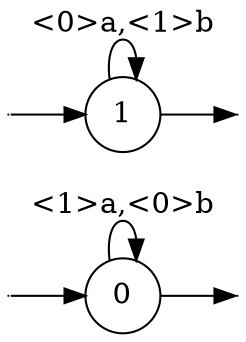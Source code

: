 // Zmin-automaton minab.
digraph
{
  vcsn_context = "lal_char(ab), zmin"
  rankdir = LR
  node [shape = circle]
  {
    node [shape = point, width = 0]
    I0
    I1
    F0
    F1
  }
  { 0 1 }
  I0 -> 0 -> F0
  I1 -> 1 -> F1
  0 -> 0 [label = "<1>a,<0>b"]
  1 -> 1 [label = "<0>a,<1>b"]
}
